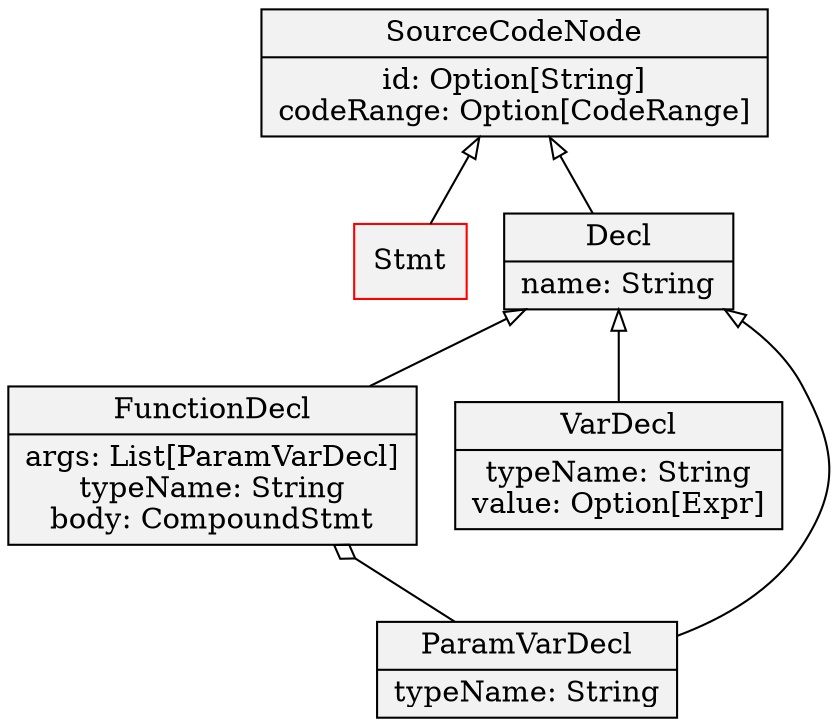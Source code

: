digraph hierarchy {
	node[shape=record,style=filled,fillcolor=gray95]
	edge[dir=back,arrowtail=empty]
	
    // nodes
    Stmt [label="{Stmt}",color=red]
    Decl [label="{Decl|name: String}"]
    SCN [label="{SourceCodeNode|id: Option[String]\ncodeRange: Option[CodeRange]}"]
    FD [label="{FunctionDecl|args: List[ParamVarDecl]\ntypeName: String\nbody: CompoundStmt}"]
    VD [label="{VarDecl|typeName: String\nvalue: Option[Expr]}"]
    PVD [label="{ParamVarDecl|typeName: String}"]
        
    // links
	SCN -> Stmt
	SCN -> Decl
    
	Decl -> FD
	Decl -> PVD
	Decl -> VD
	
	FD -> PVD [arrowtail=odiamond]
}